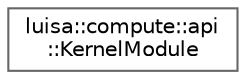 digraph "类继承关系图"
{
 // LATEX_PDF_SIZE
  bgcolor="transparent";
  edge [fontname=Helvetica,fontsize=10,labelfontname=Helvetica,labelfontsize=10];
  node [fontname=Helvetica,fontsize=10,shape=box,height=0.2,width=0.4];
  rankdir="LR";
  Node0 [id="Node000000",label="luisa::compute::api\l::KernelModule",height=0.2,width=0.4,color="grey40", fillcolor="white", style="filled",URL="$structluisa_1_1compute_1_1api_1_1_kernel_module.html",tooltip=" "];
}
